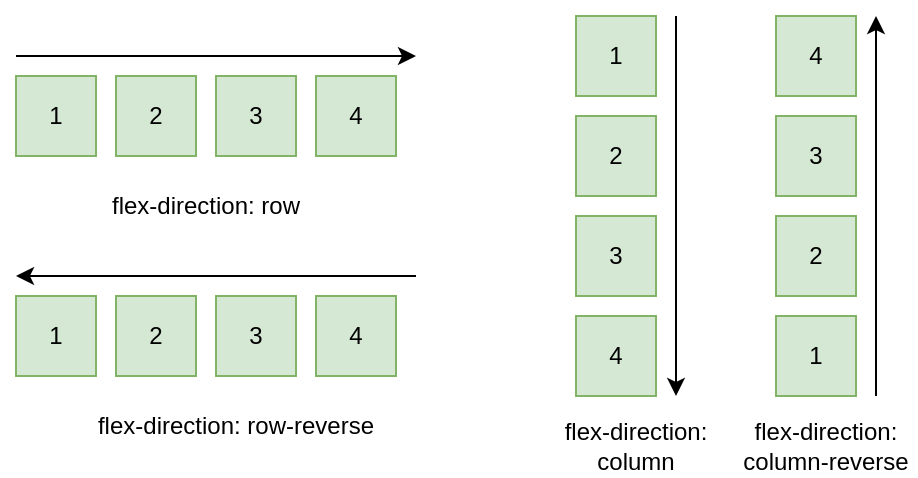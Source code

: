 <mxfile version="20.8.16" type="device"><diagram name="第 1 页" id="Gt7J4jm2jhYhhEMN3sdU"><mxGraphModel dx="954" dy="1762" grid="1" gridSize="10" guides="1" tooltips="1" connect="1" arrows="1" fold="1" page="1" pageScale="1" pageWidth="827" pageHeight="1169" math="0" shadow="0"><root><mxCell id="0"/><mxCell id="1" parent="0"/><mxCell id="HVNQJZc6YPt6LZDbsbrl-44" value="1" style="whiteSpace=wrap;html=1;aspect=fixed;fillColor=#d5e8d4;strokeColor=#82b366;" vertex="1" parent="1"><mxGeometry x="80" y="-520" width="40" height="40" as="geometry"/></mxCell><mxCell id="HVNQJZc6YPt6LZDbsbrl-45" value="2" style="whiteSpace=wrap;html=1;aspect=fixed;fillColor=#d5e8d4;strokeColor=#82b366;" vertex="1" parent="1"><mxGeometry x="130" y="-520" width="40" height="40" as="geometry"/></mxCell><mxCell id="HVNQJZc6YPt6LZDbsbrl-46" value="3" style="whiteSpace=wrap;html=1;aspect=fixed;fillColor=#d5e8d4;strokeColor=#82b366;" vertex="1" parent="1"><mxGeometry x="180" y="-520" width="40" height="40" as="geometry"/></mxCell><mxCell id="HVNQJZc6YPt6LZDbsbrl-47" value="4" style="whiteSpace=wrap;html=1;aspect=fixed;fillColor=#d5e8d4;strokeColor=#82b366;" vertex="1" parent="1"><mxGeometry x="230" y="-520" width="40" height="40" as="geometry"/></mxCell><mxCell id="HVNQJZc6YPt6LZDbsbrl-48" value="" style="endArrow=classic;html=1;rounded=0;" edge="1" parent="1"><mxGeometry width="50" height="50" relative="1" as="geometry"><mxPoint x="80" y="-530" as="sourcePoint"/><mxPoint x="280" y="-530" as="targetPoint"/></mxGeometry></mxCell><mxCell id="HVNQJZc6YPt6LZDbsbrl-49" value="flex-direction: row" style="text;html=1;strokeColor=none;fillColor=none;align=center;verticalAlign=middle;whiteSpace=wrap;rounded=0;" vertex="1" parent="1"><mxGeometry x="110" y="-470" width="130" height="30" as="geometry"/></mxCell><mxCell id="HVNQJZc6YPt6LZDbsbrl-50" value="1" style="whiteSpace=wrap;html=1;aspect=fixed;fillColor=#d5e8d4;strokeColor=#82b366;" vertex="1" parent="1"><mxGeometry x="80" y="-410" width="40" height="40" as="geometry"/></mxCell><mxCell id="HVNQJZc6YPt6LZDbsbrl-51" value="2" style="whiteSpace=wrap;html=1;aspect=fixed;fillColor=#d5e8d4;strokeColor=#82b366;" vertex="1" parent="1"><mxGeometry x="130" y="-410" width="40" height="40" as="geometry"/></mxCell><mxCell id="HVNQJZc6YPt6LZDbsbrl-52" value="3" style="whiteSpace=wrap;html=1;aspect=fixed;fillColor=#d5e8d4;strokeColor=#82b366;" vertex="1" parent="1"><mxGeometry x="180" y="-410" width="40" height="40" as="geometry"/></mxCell><mxCell id="HVNQJZc6YPt6LZDbsbrl-53" value="4" style="whiteSpace=wrap;html=1;aspect=fixed;fillColor=#d5e8d4;strokeColor=#82b366;" vertex="1" parent="1"><mxGeometry x="230" y="-410" width="40" height="40" as="geometry"/></mxCell><mxCell id="HVNQJZc6YPt6LZDbsbrl-55" value="flex-direction: row-reverse" style="text;html=1;strokeColor=none;fillColor=none;align=center;verticalAlign=middle;whiteSpace=wrap;rounded=0;" vertex="1" parent="1"><mxGeometry x="110" y="-360" width="160" height="30" as="geometry"/></mxCell><mxCell id="HVNQJZc6YPt6LZDbsbrl-56" value="" style="endArrow=classic;html=1;rounded=0;" edge="1" parent="1"><mxGeometry width="50" height="50" relative="1" as="geometry"><mxPoint x="280" y="-420" as="sourcePoint"/><mxPoint x="80" y="-420" as="targetPoint"/></mxGeometry></mxCell><mxCell id="HVNQJZc6YPt6LZDbsbrl-57" value="1" style="whiteSpace=wrap;html=1;aspect=fixed;fillColor=#d5e8d4;strokeColor=#82b366;" vertex="1" parent="1"><mxGeometry x="360" y="-550" width="40" height="40" as="geometry"/></mxCell><mxCell id="HVNQJZc6YPt6LZDbsbrl-58" value="2" style="whiteSpace=wrap;html=1;aspect=fixed;fillColor=#d5e8d4;strokeColor=#82b366;" vertex="1" parent="1"><mxGeometry x="360" y="-500" width="40" height="40" as="geometry"/></mxCell><mxCell id="HVNQJZc6YPt6LZDbsbrl-59" value="3" style="whiteSpace=wrap;html=1;aspect=fixed;fillColor=#d5e8d4;strokeColor=#82b366;" vertex="1" parent="1"><mxGeometry x="360" y="-450" width="40" height="40" as="geometry"/></mxCell><mxCell id="HVNQJZc6YPt6LZDbsbrl-60" value="4" style="whiteSpace=wrap;html=1;aspect=fixed;fillColor=#d5e8d4;strokeColor=#82b366;" vertex="1" parent="1"><mxGeometry x="360" y="-400" width="40" height="40" as="geometry"/></mxCell><mxCell id="HVNQJZc6YPt6LZDbsbrl-61" value="" style="endArrow=classic;html=1;rounded=0;" edge="1" parent="1"><mxGeometry width="50" height="50" relative="1" as="geometry"><mxPoint x="410" y="-550" as="sourcePoint"/><mxPoint x="410" y="-360" as="targetPoint"/></mxGeometry></mxCell><mxCell id="HVNQJZc6YPt6LZDbsbrl-62" value="4" style="whiteSpace=wrap;html=1;aspect=fixed;fillColor=#d5e8d4;strokeColor=#82b366;" vertex="1" parent="1"><mxGeometry x="460" y="-550" width="40" height="40" as="geometry"/></mxCell><mxCell id="HVNQJZc6YPt6LZDbsbrl-63" value="3" style="whiteSpace=wrap;html=1;aspect=fixed;fillColor=#d5e8d4;strokeColor=#82b366;" vertex="1" parent="1"><mxGeometry x="460" y="-500" width="40" height="40" as="geometry"/></mxCell><mxCell id="HVNQJZc6YPt6LZDbsbrl-64" value="2" style="whiteSpace=wrap;html=1;aspect=fixed;fillColor=#d5e8d4;strokeColor=#82b366;" vertex="1" parent="1"><mxGeometry x="460" y="-450" width="40" height="40" as="geometry"/></mxCell><mxCell id="HVNQJZc6YPt6LZDbsbrl-65" value="1" style="whiteSpace=wrap;html=1;aspect=fixed;fillColor=#d5e8d4;strokeColor=#82b366;" vertex="1" parent="1"><mxGeometry x="460" y="-400" width="40" height="40" as="geometry"/></mxCell><mxCell id="HVNQJZc6YPt6LZDbsbrl-67" value="" style="endArrow=classic;html=1;rounded=0;" edge="1" parent="1"><mxGeometry width="50" height="50" relative="1" as="geometry"><mxPoint x="510" y="-360" as="sourcePoint"/><mxPoint x="510" y="-550" as="targetPoint"/></mxGeometry></mxCell><mxCell id="HVNQJZc6YPt6LZDbsbrl-68" value="flex-direction: &lt;br&gt;column" style="text;html=1;strokeColor=none;fillColor=none;align=center;verticalAlign=middle;whiteSpace=wrap;rounded=0;" vertex="1" parent="1"><mxGeometry x="350" y="-350" width="80" height="30" as="geometry"/></mxCell><mxCell id="HVNQJZc6YPt6LZDbsbrl-69" value="flex-direction: &lt;br&gt;column-reverse" style="text;html=1;strokeColor=none;fillColor=none;align=center;verticalAlign=middle;whiteSpace=wrap;rounded=0;" vertex="1" parent="1"><mxGeometry x="440" y="-350" width="90" height="30" as="geometry"/></mxCell></root></mxGraphModel></diagram></mxfile>